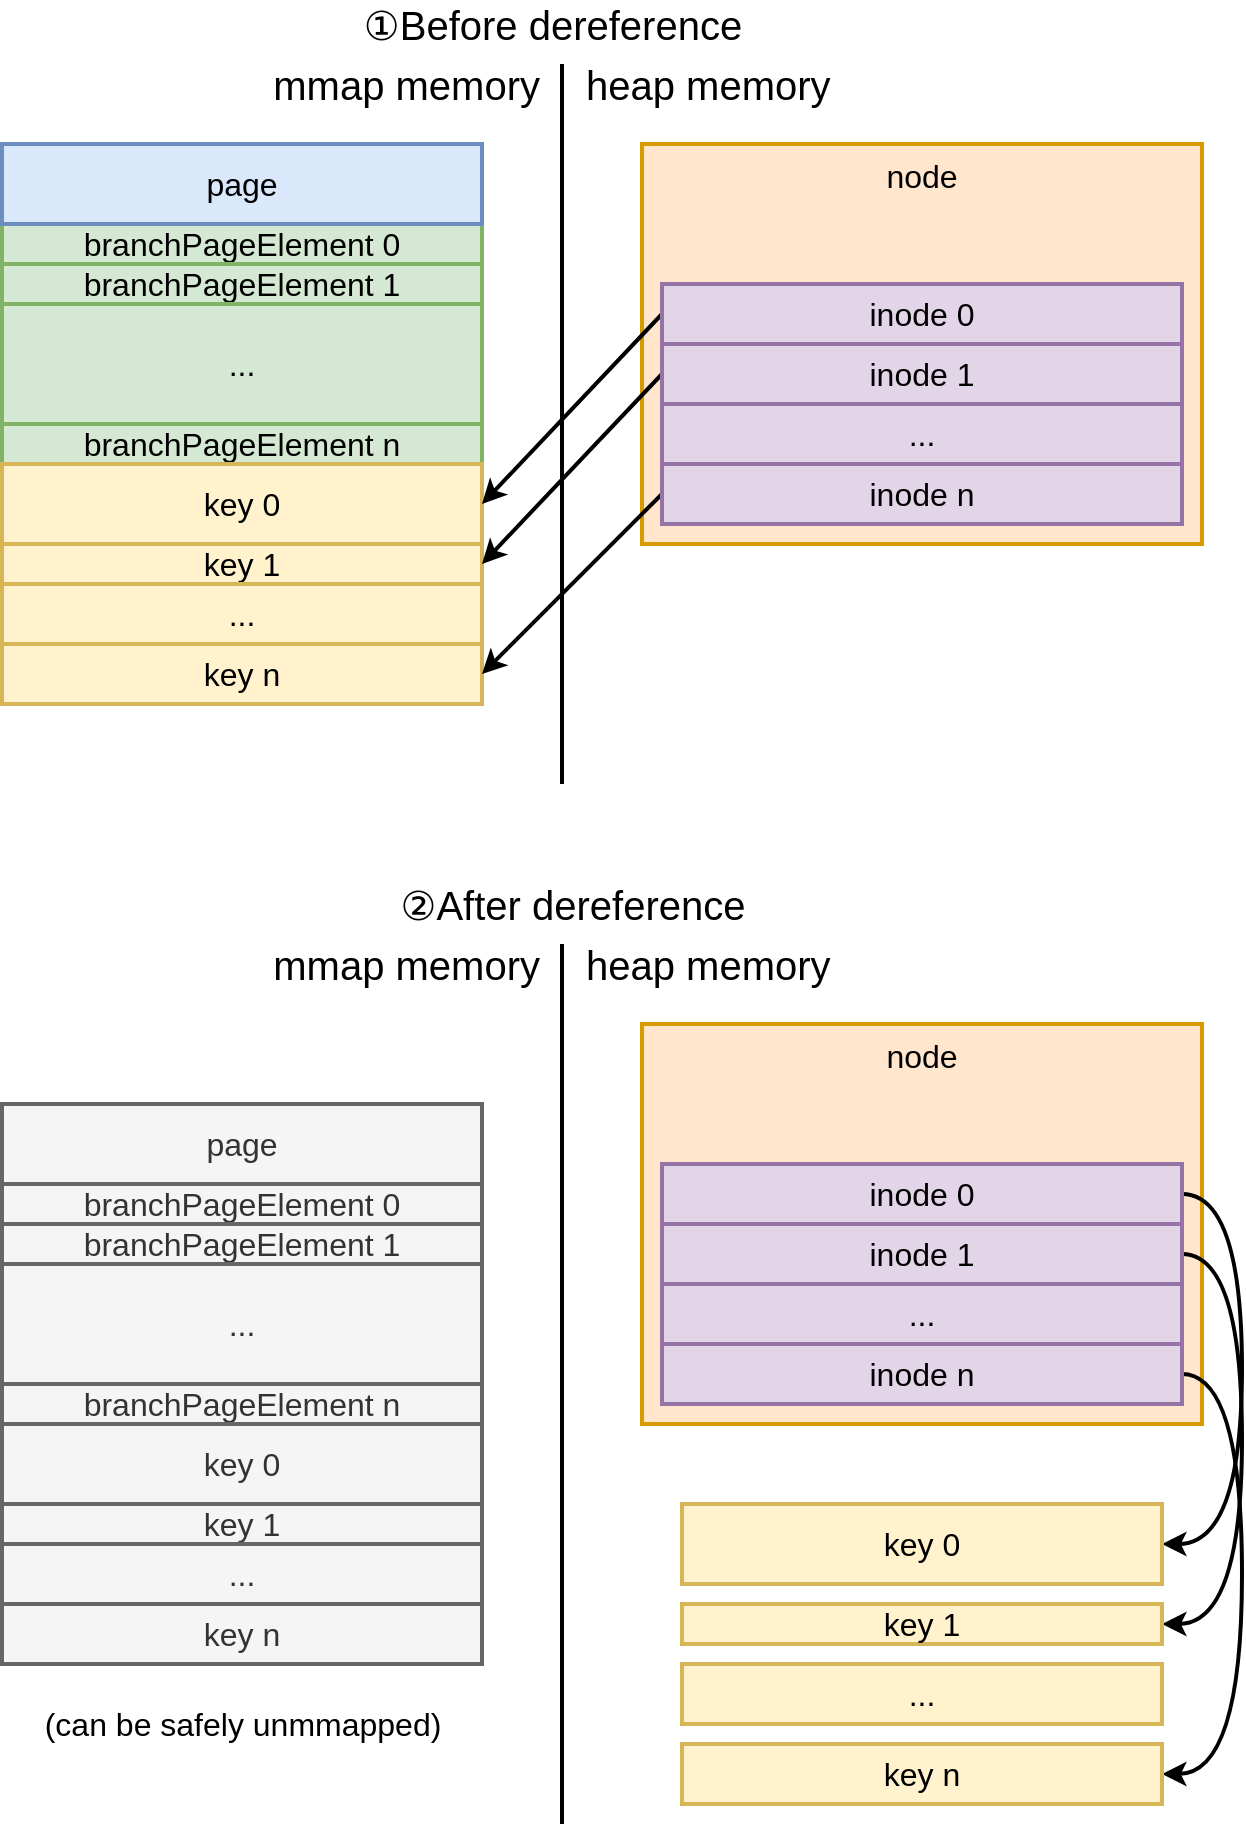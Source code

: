 <mxfile version="13.10.0" type="embed" pages="2">
    <diagram id="M6q_tiul65ZRrvQan4vh" name="dereference">
        <mxGraphModel dx="883" dy="617" grid="1" gridSize="10" guides="1" tooltips="1" connect="1" arrows="1" fold="1" page="1" pageScale="1" pageWidth="827" pageHeight="1169" background="#ffffff" math="0" shadow="0">
            <root>
                <mxCell id="0"/>
                <mxCell id="1" parent="0"/>
                <mxCell id="3" value="branchPageElement 0" style="rounded=0;whiteSpace=wrap;html=1;fillColor=#d5e8d4;strokeColor=#82b366;strokeWidth=2;fontSize=16;" parent="1" vertex="1">
                    <mxGeometry x="160" y="160" width="240" height="20" as="geometry"/>
                </mxCell>
                <mxCell id="4" value="page" style="rounded=0;whiteSpace=wrap;html=1;fillColor=#dae8fc;strokeColor=#6c8ebf;strokeWidth=2;fontSize=16;" parent="1" vertex="1">
                    <mxGeometry x="160" y="120" width="240" height="40" as="geometry"/>
                </mxCell>
                <mxCell id="5" value="branchPageElement 1" style="rounded=0;whiteSpace=wrap;html=1;fillColor=#d5e8d4;strokeColor=#82b366;strokeWidth=2;fontSize=16;" parent="1" vertex="1">
                    <mxGeometry x="160" y="180" width="240" height="20" as="geometry"/>
                </mxCell>
                <mxCell id="6" value="..." style="rounded=0;whiteSpace=wrap;html=1;fillColor=#d5e8d4;strokeColor=#82b366;strokeWidth=2;fontSize=16;" parent="1" vertex="1">
                    <mxGeometry x="160" y="200" width="240" height="60" as="geometry"/>
                </mxCell>
                <mxCell id="7" value="branchPageElement n" style="rounded=0;whiteSpace=wrap;html=1;fillColor=#d5e8d4;strokeColor=#82b366;strokeWidth=2;fontSize=16;" parent="1" vertex="1">
                    <mxGeometry x="160" y="260" width="240" height="20" as="geometry"/>
                </mxCell>
                <mxCell id="8" value="key 0" style="rounded=0;whiteSpace=wrap;html=1;fillColor=#fff2cc;strokeColor=#d6b656;strokeWidth=2;fontSize=16;" parent="1" vertex="1">
                    <mxGeometry x="160" y="280" width="240" height="40" as="geometry"/>
                </mxCell>
                <mxCell id="9" value="key 1" style="rounded=0;whiteSpace=wrap;html=1;fillColor=#fff2cc;strokeColor=#d6b656;strokeWidth=2;fontSize=16;" parent="1" vertex="1">
                    <mxGeometry x="160" y="320" width="240" height="20" as="geometry"/>
                </mxCell>
                <mxCell id="10" value="..." style="rounded=0;whiteSpace=wrap;html=1;fillColor=#fff2cc;strokeColor=#d6b656;strokeWidth=2;fontSize=16;" parent="1" vertex="1">
                    <mxGeometry x="160" y="340" width="240" height="30" as="geometry"/>
                </mxCell>
                <mxCell id="11" value="key n" style="rounded=0;whiteSpace=wrap;html=1;fillColor=#fff2cc;strokeColor=#d6b656;strokeWidth=2;fontSize=16;" parent="1" vertex="1">
                    <mxGeometry x="160" y="370" width="240" height="30" as="geometry"/>
                </mxCell>
                <mxCell id="19" value="" style="endArrow=none;html=1;strokeWidth=2;" parent="1" edge="1">
                    <mxGeometry width="50" height="50" relative="1" as="geometry">
                        <mxPoint x="440" y="440" as="sourcePoint"/>
                        <mxPoint x="440" y="80" as="targetPoint"/>
                    </mxGeometry>
                </mxCell>
                <mxCell id="20" value="&lt;font style=&quot;font-size: 20px&quot;&gt;mmap memory&lt;/font&gt;" style="text;html=1;align=right;verticalAlign=middle;resizable=0;points=[];autosize=1;" parent="1" vertex="1">
                    <mxGeometry x="280" y="80" width="150" height="20" as="geometry"/>
                </mxCell>
                <mxCell id="21" value="&lt;font style=&quot;font-size: 20px&quot;&gt;heap memory&lt;/font&gt;" style="text;html=1;align=left;verticalAlign=middle;resizable=0;points=[];autosize=1;" parent="1" vertex="1">
                    <mxGeometry x="450" y="80" width="140" height="20" as="geometry"/>
                </mxCell>
                <mxCell id="22" value="&lt;font style=&quot;font-size: 16px&quot;&gt;node&lt;/font&gt;" style="rounded=0;whiteSpace=wrap;html=1;align=center;fillColor=#ffe6cc;strokeColor=#d79b00;strokeWidth=2;fontSize=16;verticalAlign=top;" parent="1" vertex="1">
                    <mxGeometry x="480" y="120" width="280" height="200" as="geometry"/>
                </mxCell>
                <mxCell id="28" style="rounded=0;orthogonalLoop=1;jettySize=auto;html=1;exitX=0;exitY=0.5;exitDx=0;exitDy=0;entryX=1;entryY=0.5;entryDx=0;entryDy=0;strokeWidth=2;fontSize=16;" parent="1" source="24" target="8" edge="1">
                    <mxGeometry relative="1" as="geometry"/>
                </mxCell>
                <mxCell id="24" value="&lt;font style=&quot;font-size: 16px&quot;&gt;inode 0&lt;/font&gt;" style="rounded=0;whiteSpace=wrap;html=1;align=center;fillColor=#e1d5e7;strokeColor=#9673a6;strokeWidth=2;" parent="1" vertex="1">
                    <mxGeometry x="490" y="190" width="260" height="30" as="geometry"/>
                </mxCell>
                <mxCell id="29" style="edgeStyle=none;rounded=0;orthogonalLoop=1;jettySize=auto;html=1;exitX=0;exitY=0.5;exitDx=0;exitDy=0;entryX=1;entryY=0.5;entryDx=0;entryDy=0;strokeWidth=2;fontSize=16;" parent="1" source="25" target="9" edge="1">
                    <mxGeometry relative="1" as="geometry"/>
                </mxCell>
                <mxCell id="25" value="&lt;font style=&quot;font-size: 16px&quot;&gt;inode 1&lt;/font&gt;" style="rounded=0;whiteSpace=wrap;html=1;align=center;fillColor=#e1d5e7;strokeColor=#9673a6;strokeWidth=2;" parent="1" vertex="1">
                    <mxGeometry x="490" y="220" width="260" height="30" as="geometry"/>
                </mxCell>
                <mxCell id="26" value="&lt;span style=&quot;font-size: 16px&quot;&gt;...&lt;/span&gt;" style="rounded=0;whiteSpace=wrap;html=1;align=center;fillColor=#e1d5e7;strokeColor=#9673a6;strokeWidth=2;" parent="1" vertex="1">
                    <mxGeometry x="490" y="250" width="260" height="30" as="geometry"/>
                </mxCell>
                <mxCell id="30" style="edgeStyle=none;rounded=0;orthogonalLoop=1;jettySize=auto;html=1;exitX=0;exitY=0.5;exitDx=0;exitDy=0;entryX=1;entryY=0.5;entryDx=0;entryDy=0;strokeWidth=2;fontSize=16;" parent="1" source="27" target="11" edge="1">
                    <mxGeometry relative="1" as="geometry"/>
                </mxCell>
                <mxCell id="27" value="&lt;font style=&quot;font-size: 16px&quot;&gt;inode n&lt;/font&gt;" style="rounded=0;whiteSpace=wrap;html=1;align=center;fillColor=#e1d5e7;strokeColor=#9673a6;strokeWidth=2;" parent="1" vertex="1">
                    <mxGeometry x="490" y="280" width="260" height="30" as="geometry"/>
                </mxCell>
                <mxCell id="31" value="branchPageElement 0" style="rounded=0;whiteSpace=wrap;html=1;fillColor=#f5f5f5;strokeColor=#666666;strokeWidth=2;fontSize=16;fontColor=#333333;" parent="1" vertex="1">
                    <mxGeometry x="160" y="640" width="240" height="20" as="geometry"/>
                </mxCell>
                <mxCell id="32" value="page" style="rounded=0;whiteSpace=wrap;html=1;fillColor=#f5f5f5;strokeColor=#666666;strokeWidth=2;fontSize=16;fontColor=#333333;" parent="1" vertex="1">
                    <mxGeometry x="160" y="600" width="240" height="40" as="geometry"/>
                </mxCell>
                <mxCell id="33" value="branchPageElement 1" style="rounded=0;whiteSpace=wrap;html=1;fillColor=#f5f5f5;strokeColor=#666666;strokeWidth=2;fontSize=16;fontColor=#333333;" parent="1" vertex="1">
                    <mxGeometry x="160" y="660" width="240" height="20" as="geometry"/>
                </mxCell>
                <mxCell id="34" value="..." style="rounded=0;whiteSpace=wrap;html=1;fillColor=#f5f5f5;strokeColor=#666666;strokeWidth=2;fontSize=16;fontColor=#333333;" parent="1" vertex="1">
                    <mxGeometry x="160" y="680" width="240" height="60" as="geometry"/>
                </mxCell>
                <mxCell id="35" value="branchPageElement n" style="rounded=0;whiteSpace=wrap;html=1;fillColor=#f5f5f5;strokeColor=#666666;strokeWidth=2;fontSize=16;fontColor=#333333;" parent="1" vertex="1">
                    <mxGeometry x="160" y="740" width="240" height="20" as="geometry"/>
                </mxCell>
                <mxCell id="36" value="key 0" style="rounded=0;whiteSpace=wrap;html=1;fillColor=#f5f5f5;strokeColor=#666666;strokeWidth=2;fontSize=16;fontColor=#333333;" parent="1" vertex="1">
                    <mxGeometry x="160" y="760" width="240" height="40" as="geometry"/>
                </mxCell>
                <mxCell id="37" value="key 1" style="rounded=0;whiteSpace=wrap;html=1;fillColor=#f5f5f5;strokeColor=#666666;strokeWidth=2;fontSize=16;fontColor=#333333;" parent="1" vertex="1">
                    <mxGeometry x="160" y="800" width="240" height="20" as="geometry"/>
                </mxCell>
                <mxCell id="38" value="..." style="rounded=0;whiteSpace=wrap;html=1;fillColor=#f5f5f5;strokeColor=#666666;strokeWidth=2;fontSize=16;fontColor=#333333;" parent="1" vertex="1">
                    <mxGeometry x="160" y="820" width="240" height="30" as="geometry"/>
                </mxCell>
                <mxCell id="39" value="key n" style="rounded=0;whiteSpace=wrap;html=1;fillColor=#f5f5f5;strokeColor=#666666;strokeWidth=2;fontSize=16;fontColor=#333333;" parent="1" vertex="1">
                    <mxGeometry x="160" y="850" width="240" height="30" as="geometry"/>
                </mxCell>
                <mxCell id="40" value="" style="endArrow=none;html=1;strokeWidth=2;" parent="1" edge="1">
                    <mxGeometry width="50" height="50" relative="1" as="geometry">
                        <mxPoint x="440" y="960" as="sourcePoint"/>
                        <mxPoint x="440.0" y="520" as="targetPoint"/>
                    </mxGeometry>
                </mxCell>
                <mxCell id="41" value="&lt;font style=&quot;font-size: 20px&quot;&gt;mmap memory&lt;/font&gt;" style="text;html=1;align=right;verticalAlign=middle;resizable=0;points=[];autosize=1;" parent="1" vertex="1">
                    <mxGeometry x="280" y="520" width="150" height="20" as="geometry"/>
                </mxCell>
                <mxCell id="42" value="&lt;font style=&quot;font-size: 20px&quot;&gt;heap memory&lt;/font&gt;" style="text;html=1;align=left;verticalAlign=middle;resizable=0;points=[];autosize=1;" parent="1" vertex="1">
                    <mxGeometry x="450" y="520" width="140" height="20" as="geometry"/>
                </mxCell>
                <mxCell id="43" value="&lt;font style=&quot;font-size: 16px&quot;&gt;node&lt;/font&gt;" style="rounded=0;whiteSpace=wrap;html=1;align=center;fillColor=#ffe6cc;strokeColor=#d79b00;strokeWidth=2;fontSize=16;verticalAlign=top;" parent="1" vertex="1">
                    <mxGeometry x="480" y="560" width="280" height="200" as="geometry"/>
                </mxCell>
                <mxCell id="57" style="edgeStyle=orthogonalEdgeStyle;rounded=0;orthogonalLoop=1;jettySize=auto;html=1;exitX=1;exitY=0.5;exitDx=0;exitDy=0;entryX=1;entryY=0.5;entryDx=0;entryDy=0;strokeWidth=2;fontSize=16;curved=1;" parent="1" source="45" target="53" edge="1">
                    <mxGeometry relative="1" as="geometry">
                        <Array as="points">
                            <mxPoint x="780" y="645"/>
                            <mxPoint x="780" y="820"/>
                        </Array>
                    </mxGeometry>
                </mxCell>
                <mxCell id="45" value="&lt;font style=&quot;font-size: 16px&quot;&gt;inode 0&lt;/font&gt;" style="rounded=0;whiteSpace=wrap;html=1;align=center;fillColor=#e1d5e7;strokeColor=#9673a6;strokeWidth=2;" parent="1" vertex="1">
                    <mxGeometry x="490" y="630" width="260" height="30" as="geometry"/>
                </mxCell>
                <mxCell id="58" style="edgeStyle=orthogonalEdgeStyle;curved=1;rounded=0;orthogonalLoop=1;jettySize=auto;html=1;exitX=1;exitY=0.5;exitDx=0;exitDy=0;entryX=1;entryY=0.5;entryDx=0;entryDy=0;strokeWidth=2;fontSize=16;" parent="1" source="47" target="54" edge="1">
                    <mxGeometry relative="1" as="geometry">
                        <Array as="points">
                            <mxPoint x="780" y="675"/>
                            <mxPoint x="780" y="860"/>
                        </Array>
                    </mxGeometry>
                </mxCell>
                <mxCell id="47" value="&lt;font style=&quot;font-size: 16px&quot;&gt;inode 1&lt;/font&gt;" style="rounded=0;whiteSpace=wrap;html=1;align=center;fillColor=#e1d5e7;strokeColor=#9673a6;strokeWidth=2;" parent="1" vertex="1">
                    <mxGeometry x="490" y="660" width="260" height="30" as="geometry"/>
                </mxCell>
                <mxCell id="48" value="&lt;span style=&quot;font-size: 16px&quot;&gt;...&lt;/span&gt;" style="rounded=0;whiteSpace=wrap;html=1;align=center;fillColor=#e1d5e7;strokeColor=#9673a6;strokeWidth=2;" parent="1" vertex="1">
                    <mxGeometry x="490" y="690" width="260" height="30" as="geometry"/>
                </mxCell>
                <mxCell id="59" style="edgeStyle=orthogonalEdgeStyle;curved=1;rounded=0;orthogonalLoop=1;jettySize=auto;html=1;exitX=1;exitY=0.5;exitDx=0;exitDy=0;entryX=1;entryY=0.5;entryDx=0;entryDy=0;strokeWidth=2;fontSize=16;" parent="1" source="50" target="56" edge="1">
                    <mxGeometry relative="1" as="geometry">
                        <Array as="points">
                            <mxPoint x="780" y="735"/>
                            <mxPoint x="780" y="935"/>
                        </Array>
                    </mxGeometry>
                </mxCell>
                <mxCell id="50" value="&lt;font style=&quot;font-size: 16px&quot;&gt;inode n&lt;/font&gt;" style="rounded=0;whiteSpace=wrap;html=1;align=center;fillColor=#e1d5e7;strokeColor=#9673a6;strokeWidth=2;" parent="1" vertex="1">
                    <mxGeometry x="490" y="720" width="260" height="30" as="geometry"/>
                </mxCell>
                <mxCell id="51" value="&lt;span style=&quot;font-size: 20px&quot;&gt;①Before dereference&lt;br&gt;&lt;/span&gt;" style="text;html=1;align=center;verticalAlign=middle;resizable=0;points=[];autosize=1;" parent="1" vertex="1">
                    <mxGeometry x="330" y="50" width="210" height="20" as="geometry"/>
                </mxCell>
                <mxCell id="52" value="&lt;span style=&quot;font-size: 20px&quot;&gt;②After dereference&lt;br&gt;&lt;/span&gt;" style="text;html=1;align=center;verticalAlign=middle;resizable=0;points=[];autosize=1;" parent="1" vertex="1">
                    <mxGeometry x="350" y="490" width="190" height="20" as="geometry"/>
                </mxCell>
                <mxCell id="53" value="key 0" style="rounded=0;whiteSpace=wrap;html=1;fillColor=#fff2cc;strokeColor=#d6b656;strokeWidth=2;fontSize=16;" parent="1" vertex="1">
                    <mxGeometry x="500" y="800" width="240" height="40" as="geometry"/>
                </mxCell>
                <mxCell id="54" value="key 1" style="rounded=0;whiteSpace=wrap;html=1;fillColor=#fff2cc;strokeColor=#d6b656;strokeWidth=2;fontSize=16;" parent="1" vertex="1">
                    <mxGeometry x="500" y="850" width="240" height="20" as="geometry"/>
                </mxCell>
                <mxCell id="55" value="..." style="rounded=0;whiteSpace=wrap;html=1;fillColor=#fff2cc;strokeColor=#d6b656;strokeWidth=2;fontSize=16;" parent="1" vertex="1">
                    <mxGeometry x="500" y="880" width="240" height="30" as="geometry"/>
                </mxCell>
                <mxCell id="56" value="key n" style="rounded=0;whiteSpace=wrap;html=1;fillColor=#fff2cc;strokeColor=#d6b656;strokeWidth=2;fontSize=16;" parent="1" vertex="1">
                    <mxGeometry x="500" y="920" width="240" height="30" as="geometry"/>
                </mxCell>
                <mxCell id="60" value="&lt;span style=&quot;font-size: 16px&quot;&gt;(can be safely unmmapped)&lt;/span&gt;" style="text;html=1;align=center;verticalAlign=middle;resizable=0;points=[];autosize=1;fontSize=16;" parent="1" vertex="1">
                    <mxGeometry x="175" y="900" width="210" height="20" as="geometry"/>
                </mxCell>
            </root>
        </mxGraphModel>
    </diagram>
    <diagram id="QLaMqYHmqPLQdwkploxx" name="B+Tree">
        <mxGraphModel dx="1039" dy="726" grid="1" gridSize="10" guides="1" tooltips="1" connect="1" arrows="1" fold="1" page="1" pageScale="1" pageWidth="827" pageHeight="1169" math="0" shadow="0">
            <root>
                <mxCell id="kJY61oPd55Jz-HyEawhm-0"/>
                <mxCell id="kJY61oPd55Jz-HyEawhm-1" parent="kJY61oPd55Jz-HyEawhm-0"/>
                <mxCell id="kJY61oPd55Jz-HyEawhm-2" value="page l0" style="rounded=0;whiteSpace=wrap;html=1;fillColor=#dae8fc;strokeColor=#6c8ebf;strokeWidth=2;fontSize=16;" vertex="1" parent="kJY61oPd55Jz-HyEawhm-1">
                    <mxGeometry x="40" y="680" width="160" height="40" as="geometry"/>
                </mxCell>
                <mxCell id="kJY61oPd55Jz-HyEawhm-3" value="elem&lt;br&gt;0" style="rounded=0;whiteSpace=wrap;html=1;fillColor=#d5e8d4;strokeColor=#82b366;strokeWidth=2;fontSize=16;" vertex="1" parent="kJY61oPd55Jz-HyEawhm-1">
                    <mxGeometry x="40" y="720" width="40" height="40" as="geometry"/>
                </mxCell>
                <mxCell id="kJY61oPd55Jz-HyEawhm-4" value="elem&lt;br&gt;1" style="rounded=0;whiteSpace=wrap;html=1;fillColor=#d5e8d4;strokeColor=#82b366;strokeWidth=2;fontSize=16;" vertex="1" parent="kJY61oPd55Jz-HyEawhm-1">
                    <mxGeometry x="80" y="720" width="40" height="40" as="geometry"/>
                </mxCell>
                <mxCell id="kJY61oPd55Jz-HyEawhm-5" value="elem&lt;br&gt;2" style="rounded=0;whiteSpace=wrap;html=1;fillColor=#d5e8d4;strokeColor=#82b366;strokeWidth=2;fontSize=16;" vertex="1" parent="kJY61oPd55Jz-HyEawhm-1">
                    <mxGeometry x="120" y="720" width="40" height="40" as="geometry"/>
                </mxCell>
                <mxCell id="kJY61oPd55Jz-HyEawhm-6" value="k 0" style="rounded=0;whiteSpace=wrap;html=1;fillColor=#fff2cc;strokeColor=#d6b656;strokeWidth=2;fontSize=16;horizontal=0;" vertex="1" parent="kJY61oPd55Jz-HyEawhm-1">
                    <mxGeometry x="40" y="770" width="20" height="70" as="geometry"/>
                </mxCell>
                <mxCell id="kJY61oPd55Jz-HyEawhm-7" value="elem&lt;br&gt;3" style="rounded=0;whiteSpace=wrap;html=1;fillColor=#d5e8d4;strokeColor=#82b366;strokeWidth=2;fontSize=16;" vertex="1" parent="kJY61oPd55Jz-HyEawhm-1">
                    <mxGeometry x="160" y="720" width="40" height="40" as="geometry"/>
                </mxCell>
                <mxCell id="kJY61oPd55Jz-HyEawhm-8" value="v 0" style="rounded=0;whiteSpace=wrap;html=1;fillColor=#f8cecc;strokeColor=#b85450;strokeWidth=2;fontSize=16;horizontal=0;" vertex="1" parent="kJY61oPd55Jz-HyEawhm-1">
                    <mxGeometry x="60" y="770" width="20" height="70" as="geometry"/>
                </mxCell>
                <mxCell id="kJY61oPd55Jz-HyEawhm-9" value="k 1" style="rounded=0;whiteSpace=wrap;html=1;fillColor=#fff2cc;strokeColor=#d6b656;strokeWidth=2;fontSize=16;horizontal=0;" vertex="1" parent="kJY61oPd55Jz-HyEawhm-1">
                    <mxGeometry x="80" y="770" width="20" height="70" as="geometry"/>
                </mxCell>
                <mxCell id="kJY61oPd55Jz-HyEawhm-10" value="v 1" style="rounded=0;whiteSpace=wrap;html=1;fillColor=#f8cecc;strokeColor=#b85450;strokeWidth=2;fontSize=16;horizontal=0;" vertex="1" parent="kJY61oPd55Jz-HyEawhm-1">
                    <mxGeometry x="100" y="770" width="20" height="70" as="geometry"/>
                </mxCell>
                <mxCell id="kJY61oPd55Jz-HyEawhm-11" value="k 2" style="rounded=0;whiteSpace=wrap;html=1;fillColor=#fff2cc;strokeColor=#d6b656;strokeWidth=2;fontSize=16;horizontal=0;" vertex="1" parent="kJY61oPd55Jz-HyEawhm-1">
                    <mxGeometry x="120" y="770" width="20" height="70" as="geometry"/>
                </mxCell>
                <mxCell id="kJY61oPd55Jz-HyEawhm-12" value="v 2" style="rounded=0;whiteSpace=wrap;html=1;fillColor=#f8cecc;strokeColor=#b85450;strokeWidth=2;fontSize=16;horizontal=0;" vertex="1" parent="kJY61oPd55Jz-HyEawhm-1">
                    <mxGeometry x="140" y="770" width="20" height="70" as="geometry"/>
                </mxCell>
                <mxCell id="kJY61oPd55Jz-HyEawhm-13" value="k 3" style="rounded=0;whiteSpace=wrap;html=1;fillColor=#fff2cc;strokeColor=#d6b656;strokeWidth=2;fontSize=16;horizontal=0;" vertex="1" parent="kJY61oPd55Jz-HyEawhm-1">
                    <mxGeometry x="160" y="770" width="20" height="70" as="geometry"/>
                </mxCell>
                <mxCell id="kJY61oPd55Jz-HyEawhm-14" value="v 3" style="rounded=0;whiteSpace=wrap;html=1;fillColor=#f8cecc;strokeColor=#b85450;strokeWidth=2;fontSize=16;horizontal=0;" vertex="1" parent="kJY61oPd55Jz-HyEawhm-1">
                    <mxGeometry x="180" y="770" width="20" height="70" as="geometry"/>
                </mxCell>
                <mxCell id="kJY61oPd55Jz-HyEawhm-15" value="page r0" style="rounded=0;whiteSpace=wrap;html=1;fillColor=#dae8fc;strokeColor=#6c8ebf;strokeWidth=2;fontSize=16;" vertex="1" parent="kJY61oPd55Jz-HyEawhm-1">
                    <mxGeometry x="400" y="240" width="160" height="40" as="geometry"/>
                </mxCell>
                <mxCell id="kJY61oPd55Jz-HyEawhm-16" value="elem&lt;br&gt;0" style="rounded=0;whiteSpace=wrap;html=1;fillColor=#d5e8d4;strokeColor=#82b366;strokeWidth=2;fontSize=16;" vertex="1" parent="kJY61oPd55Jz-HyEawhm-1">
                    <mxGeometry x="400" y="280" width="80" height="40" as="geometry"/>
                </mxCell>
                <mxCell id="kJY61oPd55Jz-HyEawhm-17" value="elem&lt;br&gt;1" style="rounded=0;whiteSpace=wrap;html=1;fillColor=#d5e8d4;strokeColor=#82b366;strokeWidth=2;fontSize=16;" vertex="1" parent="kJY61oPd55Jz-HyEawhm-1">
                    <mxGeometry x="480" y="280" width="80" height="40" as="geometry"/>
                </mxCell>
                <mxCell id="kJY61oPd55Jz-HyEawhm-19" value="k 0" style="rounded=0;whiteSpace=wrap;html=1;fillColor=#fff2cc;strokeColor=#d6b656;strokeWidth=2;fontSize=16;horizontal=0;" vertex="1" parent="kJY61oPd55Jz-HyEawhm-1">
                    <mxGeometry x="400" y="330" width="80" height="70" as="geometry"/>
                </mxCell>
                <mxCell id="kJY61oPd55Jz-HyEawhm-21" value="k 1" style="rounded=0;whiteSpace=wrap;html=1;fillColor=#fff2cc;strokeColor=#d6b656;strokeWidth=2;fontSize=16;horizontal=0;" vertex="1" parent="kJY61oPd55Jz-HyEawhm-1">
                    <mxGeometry x="480" y="330" width="80" height="70" as="geometry"/>
                </mxCell>
                <mxCell id="kJY61oPd55Jz-HyEawhm-25" value="page l1" style="rounded=0;whiteSpace=wrap;html=1;fillColor=#dae8fc;strokeColor=#6c8ebf;strokeWidth=2;fontSize=16;" vertex="1" parent="kJY61oPd55Jz-HyEawhm-1">
                    <mxGeometry x="280" y="680" width="160" height="40" as="geometry"/>
                </mxCell>
                <mxCell id="kJY61oPd55Jz-HyEawhm-26" value="elem&lt;br&gt;0" style="rounded=0;whiteSpace=wrap;html=1;fillColor=#d5e8d4;strokeColor=#82b366;strokeWidth=2;fontSize=16;" vertex="1" parent="kJY61oPd55Jz-HyEawhm-1">
                    <mxGeometry x="280" y="720" width="40" height="40" as="geometry"/>
                </mxCell>
                <mxCell id="kJY61oPd55Jz-HyEawhm-27" value="elem&lt;br&gt;1" style="rounded=0;whiteSpace=wrap;html=1;fillColor=#d5e8d4;strokeColor=#82b366;strokeWidth=2;fontSize=16;" vertex="1" parent="kJY61oPd55Jz-HyEawhm-1">
                    <mxGeometry x="320" y="720" width="40" height="40" as="geometry"/>
                </mxCell>
                <mxCell id="kJY61oPd55Jz-HyEawhm-28" value="elem&lt;br&gt;2" style="rounded=0;whiteSpace=wrap;html=1;fillColor=#d5e8d4;strokeColor=#82b366;strokeWidth=2;fontSize=16;" vertex="1" parent="kJY61oPd55Jz-HyEawhm-1">
                    <mxGeometry x="360" y="720" width="40" height="40" as="geometry"/>
                </mxCell>
                <mxCell id="kJY61oPd55Jz-HyEawhm-29" value="k 0" style="rounded=0;whiteSpace=wrap;html=1;fillColor=#fff2cc;strokeColor=#d6b656;strokeWidth=2;fontSize=16;horizontal=0;" vertex="1" parent="kJY61oPd55Jz-HyEawhm-1">
                    <mxGeometry x="280" y="770" width="20" height="70" as="geometry"/>
                </mxCell>
                <mxCell id="kJY61oPd55Jz-HyEawhm-30" value="elem&lt;br&gt;3" style="rounded=0;whiteSpace=wrap;html=1;fillColor=#d5e8d4;strokeColor=#82b366;strokeWidth=2;fontSize=16;" vertex="1" parent="kJY61oPd55Jz-HyEawhm-1">
                    <mxGeometry x="400" y="720" width="40" height="40" as="geometry"/>
                </mxCell>
                <mxCell id="kJY61oPd55Jz-HyEawhm-31" value="v 0" style="rounded=0;whiteSpace=wrap;html=1;fillColor=#f8cecc;strokeColor=#b85450;strokeWidth=2;fontSize=16;horizontal=0;" vertex="1" parent="kJY61oPd55Jz-HyEawhm-1">
                    <mxGeometry x="300" y="770" width="20" height="70" as="geometry"/>
                </mxCell>
                <mxCell id="kJY61oPd55Jz-HyEawhm-32" value="k 1" style="rounded=0;whiteSpace=wrap;html=1;fillColor=#fff2cc;strokeColor=#d6b656;strokeWidth=2;fontSize=16;horizontal=0;" vertex="1" parent="kJY61oPd55Jz-HyEawhm-1">
                    <mxGeometry x="320" y="770" width="20" height="70" as="geometry"/>
                </mxCell>
                <mxCell id="kJY61oPd55Jz-HyEawhm-33" value="v 1" style="rounded=0;whiteSpace=wrap;html=1;fillColor=#f8cecc;strokeColor=#b85450;strokeWidth=2;fontSize=16;horizontal=0;" vertex="1" parent="kJY61oPd55Jz-HyEawhm-1">
                    <mxGeometry x="340" y="770" width="20" height="70" as="geometry"/>
                </mxCell>
                <mxCell id="kJY61oPd55Jz-HyEawhm-34" value="k 2" style="rounded=0;whiteSpace=wrap;html=1;fillColor=#fff2cc;strokeColor=#d6b656;strokeWidth=2;fontSize=16;horizontal=0;" vertex="1" parent="kJY61oPd55Jz-HyEawhm-1">
                    <mxGeometry x="360" y="770" width="20" height="70" as="geometry"/>
                </mxCell>
                <mxCell id="kJY61oPd55Jz-HyEawhm-35" value="v 2" style="rounded=0;whiteSpace=wrap;html=1;fillColor=#f8cecc;strokeColor=#b85450;strokeWidth=2;fontSize=16;horizontal=0;" vertex="1" parent="kJY61oPd55Jz-HyEawhm-1">
                    <mxGeometry x="380" y="770" width="20" height="70" as="geometry"/>
                </mxCell>
                <mxCell id="kJY61oPd55Jz-HyEawhm-36" value="k 3" style="rounded=0;whiteSpace=wrap;html=1;fillColor=#fff2cc;strokeColor=#d6b656;strokeWidth=2;fontSize=16;horizontal=0;" vertex="1" parent="kJY61oPd55Jz-HyEawhm-1">
                    <mxGeometry x="400" y="770" width="20" height="70" as="geometry"/>
                </mxCell>
                <mxCell id="kJY61oPd55Jz-HyEawhm-37" value="v 3" style="rounded=0;whiteSpace=wrap;html=1;fillColor=#f8cecc;strokeColor=#b85450;strokeWidth=2;fontSize=16;horizontal=0;" vertex="1" parent="kJY61oPd55Jz-HyEawhm-1">
                    <mxGeometry x="420" y="770" width="20" height="70" as="geometry"/>
                </mxCell>
                <mxCell id="kJY61oPd55Jz-HyEawhm-38" value="page l2" style="rounded=0;whiteSpace=wrap;html=1;fillColor=#dae8fc;strokeColor=#6c8ebf;strokeWidth=2;fontSize=16;" vertex="1" parent="kJY61oPd55Jz-HyEawhm-1">
                    <mxGeometry x="520" y="680" width="160" height="40" as="geometry"/>
                </mxCell>
                <mxCell id="kJY61oPd55Jz-HyEawhm-39" value="elem&lt;br&gt;0" style="rounded=0;whiteSpace=wrap;html=1;fillColor=#d5e8d4;strokeColor=#82b366;strokeWidth=2;fontSize=16;" vertex="1" parent="kJY61oPd55Jz-HyEawhm-1">
                    <mxGeometry x="520" y="720" width="40" height="40" as="geometry"/>
                </mxCell>
                <mxCell id="kJY61oPd55Jz-HyEawhm-40" value="elem&lt;br&gt;1" style="rounded=0;whiteSpace=wrap;html=1;fillColor=#d5e8d4;strokeColor=#82b366;strokeWidth=2;fontSize=16;" vertex="1" parent="kJY61oPd55Jz-HyEawhm-1">
                    <mxGeometry x="560" y="720" width="40" height="40" as="geometry"/>
                </mxCell>
                <mxCell id="kJY61oPd55Jz-HyEawhm-41" value="elem&lt;br&gt;2" style="rounded=0;whiteSpace=wrap;html=1;fillColor=#d5e8d4;strokeColor=#82b366;strokeWidth=2;fontSize=16;" vertex="1" parent="kJY61oPd55Jz-HyEawhm-1">
                    <mxGeometry x="600" y="720" width="40" height="40" as="geometry"/>
                </mxCell>
                <mxCell id="kJY61oPd55Jz-HyEawhm-42" value="k 0" style="rounded=0;whiteSpace=wrap;html=1;fillColor=#fff2cc;strokeColor=#d6b656;strokeWidth=2;fontSize=16;horizontal=0;" vertex="1" parent="kJY61oPd55Jz-HyEawhm-1">
                    <mxGeometry x="520" y="770" width="20" height="70" as="geometry"/>
                </mxCell>
                <mxCell id="kJY61oPd55Jz-HyEawhm-43" value="elem&lt;br&gt;3" style="rounded=0;whiteSpace=wrap;html=1;fillColor=#d5e8d4;strokeColor=#82b366;strokeWidth=2;fontSize=16;" vertex="1" parent="kJY61oPd55Jz-HyEawhm-1">
                    <mxGeometry x="640" y="720" width="40" height="40" as="geometry"/>
                </mxCell>
                <mxCell id="kJY61oPd55Jz-HyEawhm-44" value="v 0" style="rounded=0;whiteSpace=wrap;html=1;fillColor=#f8cecc;strokeColor=#b85450;strokeWidth=2;fontSize=16;horizontal=0;" vertex="1" parent="kJY61oPd55Jz-HyEawhm-1">
                    <mxGeometry x="540" y="770" width="20" height="70" as="geometry"/>
                </mxCell>
                <mxCell id="kJY61oPd55Jz-HyEawhm-45" value="k 1" style="rounded=0;whiteSpace=wrap;html=1;fillColor=#fff2cc;strokeColor=#d6b656;strokeWidth=2;fontSize=16;horizontal=0;" vertex="1" parent="kJY61oPd55Jz-HyEawhm-1">
                    <mxGeometry x="560" y="770" width="20" height="70" as="geometry"/>
                </mxCell>
                <mxCell id="kJY61oPd55Jz-HyEawhm-46" value="v 1" style="rounded=0;whiteSpace=wrap;html=1;fillColor=#f8cecc;strokeColor=#b85450;strokeWidth=2;fontSize=16;horizontal=0;" vertex="1" parent="kJY61oPd55Jz-HyEawhm-1">
                    <mxGeometry x="580" y="770" width="20" height="70" as="geometry"/>
                </mxCell>
                <mxCell id="kJY61oPd55Jz-HyEawhm-47" value="k 2" style="rounded=0;whiteSpace=wrap;html=1;fillColor=#fff2cc;strokeColor=#d6b656;strokeWidth=2;fontSize=16;horizontal=0;" vertex="1" parent="kJY61oPd55Jz-HyEawhm-1">
                    <mxGeometry x="600" y="770" width="20" height="70" as="geometry"/>
                </mxCell>
                <mxCell id="kJY61oPd55Jz-HyEawhm-48" value="v 2" style="rounded=0;whiteSpace=wrap;html=1;fillColor=#f8cecc;strokeColor=#b85450;strokeWidth=2;fontSize=16;horizontal=0;" vertex="1" parent="kJY61oPd55Jz-HyEawhm-1">
                    <mxGeometry x="620" y="770" width="20" height="70" as="geometry"/>
                </mxCell>
                <mxCell id="kJY61oPd55Jz-HyEawhm-49" value="k 3" style="rounded=0;whiteSpace=wrap;html=1;fillColor=#fff2cc;strokeColor=#d6b656;strokeWidth=2;fontSize=16;horizontal=0;" vertex="1" parent="kJY61oPd55Jz-HyEawhm-1">
                    <mxGeometry x="640" y="770" width="20" height="70" as="geometry"/>
                </mxCell>
                <mxCell id="kJY61oPd55Jz-HyEawhm-50" value="v 3" style="rounded=0;whiteSpace=wrap;html=1;fillColor=#f8cecc;strokeColor=#b85450;strokeWidth=2;fontSize=16;horizontal=0;" vertex="1" parent="kJY61oPd55Jz-HyEawhm-1">
                    <mxGeometry x="660" y="770" width="20" height="70" as="geometry"/>
                </mxCell>
                <mxCell id="kJY61oPd55Jz-HyEawhm-51" value="page l3" style="rounded=0;whiteSpace=wrap;html=1;fillColor=#dae8fc;strokeColor=#6c8ebf;strokeWidth=2;fontSize=16;" vertex="1" parent="kJY61oPd55Jz-HyEawhm-1">
                    <mxGeometry x="760" y="680" width="160" height="40" as="geometry"/>
                </mxCell>
                <mxCell id="kJY61oPd55Jz-HyEawhm-52" value="elem&lt;br&gt;0" style="rounded=0;whiteSpace=wrap;html=1;fillColor=#d5e8d4;strokeColor=#82b366;strokeWidth=2;fontSize=16;" vertex="1" parent="kJY61oPd55Jz-HyEawhm-1">
                    <mxGeometry x="760" y="720" width="40" height="40" as="geometry"/>
                </mxCell>
                <mxCell id="kJY61oPd55Jz-HyEawhm-53" value="elem&lt;br&gt;1" style="rounded=0;whiteSpace=wrap;html=1;fillColor=#d5e8d4;strokeColor=#82b366;strokeWidth=2;fontSize=16;" vertex="1" parent="kJY61oPd55Jz-HyEawhm-1">
                    <mxGeometry x="800" y="720" width="40" height="40" as="geometry"/>
                </mxCell>
                <mxCell id="kJY61oPd55Jz-HyEawhm-54" value="elem&lt;br&gt;2" style="rounded=0;whiteSpace=wrap;html=1;fillColor=#d5e8d4;strokeColor=#82b366;strokeWidth=2;fontSize=16;" vertex="1" parent="kJY61oPd55Jz-HyEawhm-1">
                    <mxGeometry x="840" y="720" width="40" height="40" as="geometry"/>
                </mxCell>
                <mxCell id="kJY61oPd55Jz-HyEawhm-55" value="k 0" style="rounded=0;whiteSpace=wrap;html=1;fillColor=#fff2cc;strokeColor=#d6b656;strokeWidth=2;fontSize=16;horizontal=0;" vertex="1" parent="kJY61oPd55Jz-HyEawhm-1">
                    <mxGeometry x="760" y="770" width="20" height="70" as="geometry"/>
                </mxCell>
                <mxCell id="kJY61oPd55Jz-HyEawhm-56" value="elem&lt;br&gt;3" style="rounded=0;whiteSpace=wrap;html=1;fillColor=#d5e8d4;strokeColor=#82b366;strokeWidth=2;fontSize=16;" vertex="1" parent="kJY61oPd55Jz-HyEawhm-1">
                    <mxGeometry x="880" y="720" width="40" height="40" as="geometry"/>
                </mxCell>
                <mxCell id="kJY61oPd55Jz-HyEawhm-57" value="v 0" style="rounded=0;whiteSpace=wrap;html=1;fillColor=#f8cecc;strokeColor=#b85450;strokeWidth=2;fontSize=16;horizontal=0;" vertex="1" parent="kJY61oPd55Jz-HyEawhm-1">
                    <mxGeometry x="780" y="770" width="20" height="70" as="geometry"/>
                </mxCell>
                <mxCell id="kJY61oPd55Jz-HyEawhm-58" value="k 1" style="rounded=0;whiteSpace=wrap;html=1;fillColor=#fff2cc;strokeColor=#d6b656;strokeWidth=2;fontSize=16;horizontal=0;" vertex="1" parent="kJY61oPd55Jz-HyEawhm-1">
                    <mxGeometry x="800" y="770" width="20" height="70" as="geometry"/>
                </mxCell>
                <mxCell id="kJY61oPd55Jz-HyEawhm-59" value="v 1" style="rounded=0;whiteSpace=wrap;html=1;fillColor=#f8cecc;strokeColor=#b85450;strokeWidth=2;fontSize=16;horizontal=0;" vertex="1" parent="kJY61oPd55Jz-HyEawhm-1">
                    <mxGeometry x="820" y="770" width="20" height="70" as="geometry"/>
                </mxCell>
                <mxCell id="kJY61oPd55Jz-HyEawhm-60" value="k 2" style="rounded=0;whiteSpace=wrap;html=1;fillColor=#fff2cc;strokeColor=#d6b656;strokeWidth=2;fontSize=16;horizontal=0;" vertex="1" parent="kJY61oPd55Jz-HyEawhm-1">
                    <mxGeometry x="840" y="770" width="20" height="70" as="geometry"/>
                </mxCell>
                <mxCell id="kJY61oPd55Jz-HyEawhm-61" value="v 2" style="rounded=0;whiteSpace=wrap;html=1;fillColor=#f8cecc;strokeColor=#b85450;strokeWidth=2;fontSize=16;horizontal=0;" vertex="1" parent="kJY61oPd55Jz-HyEawhm-1">
                    <mxGeometry x="860" y="770" width="20" height="70" as="geometry"/>
                </mxCell>
                <mxCell id="kJY61oPd55Jz-HyEawhm-62" value="k 3" style="rounded=0;whiteSpace=wrap;html=1;fillColor=#fff2cc;strokeColor=#d6b656;strokeWidth=2;fontSize=16;horizontal=0;" vertex="1" parent="kJY61oPd55Jz-HyEawhm-1">
                    <mxGeometry x="880" y="770" width="20" height="70" as="geometry"/>
                </mxCell>
                <mxCell id="kJY61oPd55Jz-HyEawhm-63" value="v 3" style="rounded=0;whiteSpace=wrap;html=1;fillColor=#f8cecc;strokeColor=#b85450;strokeWidth=2;fontSize=16;horizontal=0;" vertex="1" parent="kJY61oPd55Jz-HyEawhm-1">
                    <mxGeometry x="900" y="770" width="20" height="70" as="geometry"/>
                </mxCell>
                <mxCell id="kJY61oPd55Jz-HyEawhm-69" value="page b0" style="rounded=0;whiteSpace=wrap;html=1;fillColor=#dae8fc;strokeColor=#6c8ebf;strokeWidth=2;fontSize=16;" vertex="1" parent="kJY61oPd55Jz-HyEawhm-1">
                    <mxGeometry x="160" y="440" width="160" height="40" as="geometry"/>
                </mxCell>
                <mxCell id="kJY61oPd55Jz-HyEawhm-70" value="elem&lt;br&gt;0" style="rounded=0;whiteSpace=wrap;html=1;fillColor=#d5e8d4;strokeColor=#82b366;strokeWidth=2;fontSize=16;" vertex="1" parent="kJY61oPd55Jz-HyEawhm-1">
                    <mxGeometry x="160" y="480" width="80" height="40" as="geometry"/>
                </mxCell>
                <mxCell id="kJY61oPd55Jz-HyEawhm-71" value="elem&lt;br&gt;1" style="rounded=0;whiteSpace=wrap;html=1;fillColor=#d5e8d4;strokeColor=#82b366;strokeWidth=2;fontSize=16;" vertex="1" parent="kJY61oPd55Jz-HyEawhm-1">
                    <mxGeometry x="240" y="480" width="80" height="40" as="geometry"/>
                </mxCell>
                <mxCell id="kJY61oPd55Jz-HyEawhm-72" value="k 0" style="rounded=0;whiteSpace=wrap;html=1;fillColor=#fff2cc;strokeColor=#d6b656;strokeWidth=2;fontSize=16;horizontal=0;" vertex="1" parent="kJY61oPd55Jz-HyEawhm-1">
                    <mxGeometry x="160" y="530" width="80" height="70" as="geometry"/>
                </mxCell>
                <mxCell id="kJY61oPd55Jz-HyEawhm-73" value="k 1" style="rounded=0;whiteSpace=wrap;html=1;fillColor=#fff2cc;strokeColor=#d6b656;strokeWidth=2;fontSize=16;horizontal=0;" vertex="1" parent="kJY61oPd55Jz-HyEawhm-1">
                    <mxGeometry x="240" y="530" width="80" height="70" as="geometry"/>
                </mxCell>
                <mxCell id="kJY61oPd55Jz-HyEawhm-74" value="page b1" style="rounded=0;whiteSpace=wrap;html=1;fillColor=#dae8fc;strokeColor=#6c8ebf;strokeWidth=2;fontSize=16;" vertex="1" parent="kJY61oPd55Jz-HyEawhm-1">
                    <mxGeometry x="640" y="440" width="160" height="40" as="geometry"/>
                </mxCell>
                <mxCell id="kJY61oPd55Jz-HyEawhm-75" value="elem&lt;br&gt;0" style="rounded=0;whiteSpace=wrap;html=1;fillColor=#d5e8d4;strokeColor=#82b366;strokeWidth=2;fontSize=16;" vertex="1" parent="kJY61oPd55Jz-HyEawhm-1">
                    <mxGeometry x="640" y="480" width="80" height="40" as="geometry"/>
                </mxCell>
                <mxCell id="kJY61oPd55Jz-HyEawhm-76" value="elem&lt;br&gt;1" style="rounded=0;whiteSpace=wrap;html=1;fillColor=#d5e8d4;strokeColor=#82b366;strokeWidth=2;fontSize=16;" vertex="1" parent="kJY61oPd55Jz-HyEawhm-1">
                    <mxGeometry x="720" y="480" width="80" height="40" as="geometry"/>
                </mxCell>
                <mxCell id="kJY61oPd55Jz-HyEawhm-77" value="k 0" style="rounded=0;whiteSpace=wrap;html=1;fillColor=#fff2cc;strokeColor=#d6b656;strokeWidth=2;fontSize=16;horizontal=0;" vertex="1" parent="kJY61oPd55Jz-HyEawhm-1">
                    <mxGeometry x="640" y="530" width="80" height="70" as="geometry"/>
                </mxCell>
                <mxCell id="kJY61oPd55Jz-HyEawhm-78" value="k 1" style="rounded=0;whiteSpace=wrap;html=1;fillColor=#fff2cc;strokeColor=#d6b656;strokeWidth=2;fontSize=16;horizontal=0;" vertex="1" parent="kJY61oPd55Jz-HyEawhm-1">
                    <mxGeometry x="720" y="530" width="80" height="70" as="geometry"/>
                </mxCell>
                <mxCell id="kJY61oPd55Jz-HyEawhm-80" style="edgeStyle=orthogonalEdgeStyle;curved=1;rounded=0;orthogonalLoop=1;jettySize=auto;html=1;exitX=0.5;exitY=1;exitDx=0;exitDy=0;entryX=0.5;entryY=0;entryDx=0;entryDy=0;" edge="1" parent="kJY61oPd55Jz-HyEawhm-1" source="kJY61oPd55Jz-HyEawhm-16" target="kJY61oPd55Jz-HyEawhm-69">
                    <mxGeometry relative="1" as="geometry"/>
                </mxCell>
                <mxCell id="kJY61oPd55Jz-HyEawhm-81" style="edgeStyle=orthogonalEdgeStyle;curved=1;rounded=0;orthogonalLoop=1;jettySize=auto;html=1;exitX=0.5;exitY=1;exitDx=0;exitDy=0;entryX=0.5;entryY=0;entryDx=0;entryDy=0;" edge="1" parent="kJY61oPd55Jz-HyEawhm-1" source="kJY61oPd55Jz-HyEawhm-17" target="kJY61oPd55Jz-HyEawhm-74">
                    <mxGeometry relative="1" as="geometry"/>
                </mxCell>
                <mxCell id="kJY61oPd55Jz-HyEawhm-82" style="edgeStyle=orthogonalEdgeStyle;curved=1;rounded=0;orthogonalLoop=1;jettySize=auto;html=1;exitX=0.5;exitY=1;exitDx=0;exitDy=0;entryX=0.5;entryY=0;entryDx=0;entryDy=0;" edge="1" parent="kJY61oPd55Jz-HyEawhm-1" source="kJY61oPd55Jz-HyEawhm-70" target="kJY61oPd55Jz-HyEawhm-2">
                    <mxGeometry relative="1" as="geometry"/>
                </mxCell>
                <mxCell id="kJY61oPd55Jz-HyEawhm-83" style="edgeStyle=orthogonalEdgeStyle;curved=1;rounded=0;orthogonalLoop=1;jettySize=auto;html=1;exitX=0.5;exitY=1;exitDx=0;exitDy=0;entryX=0.5;entryY=0;entryDx=0;entryDy=0;" edge="1" parent="kJY61oPd55Jz-HyEawhm-1" source="kJY61oPd55Jz-HyEawhm-71" target="kJY61oPd55Jz-HyEawhm-25">
                    <mxGeometry relative="1" as="geometry"/>
                </mxCell>
                <mxCell id="kJY61oPd55Jz-HyEawhm-84" style="edgeStyle=orthogonalEdgeStyle;curved=1;rounded=0;orthogonalLoop=1;jettySize=auto;html=1;exitX=0.5;exitY=1;exitDx=0;exitDy=0;entryX=0.5;entryY=0;entryDx=0;entryDy=0;" edge="1" parent="kJY61oPd55Jz-HyEawhm-1" source="kJY61oPd55Jz-HyEawhm-75" target="kJY61oPd55Jz-HyEawhm-38">
                    <mxGeometry relative="1" as="geometry"/>
                </mxCell>
                <mxCell id="kJY61oPd55Jz-HyEawhm-85" style="edgeStyle=orthogonalEdgeStyle;curved=1;rounded=0;orthogonalLoop=1;jettySize=auto;html=1;exitX=0.5;exitY=1;exitDx=0;exitDy=0;entryX=0.5;entryY=0;entryDx=0;entryDy=0;" edge="1" parent="kJY61oPd55Jz-HyEawhm-1" source="kJY61oPd55Jz-HyEawhm-76" target="kJY61oPd55Jz-HyEawhm-51">
                    <mxGeometry relative="1" as="geometry"/>
                </mxCell>
            </root>
        </mxGraphModel>
    </diagram>
</mxfile>